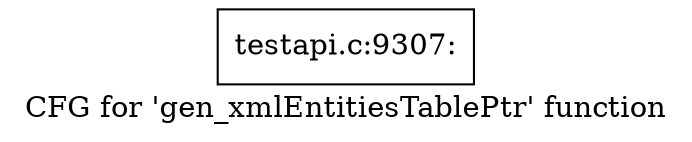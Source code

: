 digraph "CFG for 'gen_xmlEntitiesTablePtr' function" {
	label="CFG for 'gen_xmlEntitiesTablePtr' function";

	Node0x45a7400 [shape=record,label="{testapi.c:9307:}"];
}
